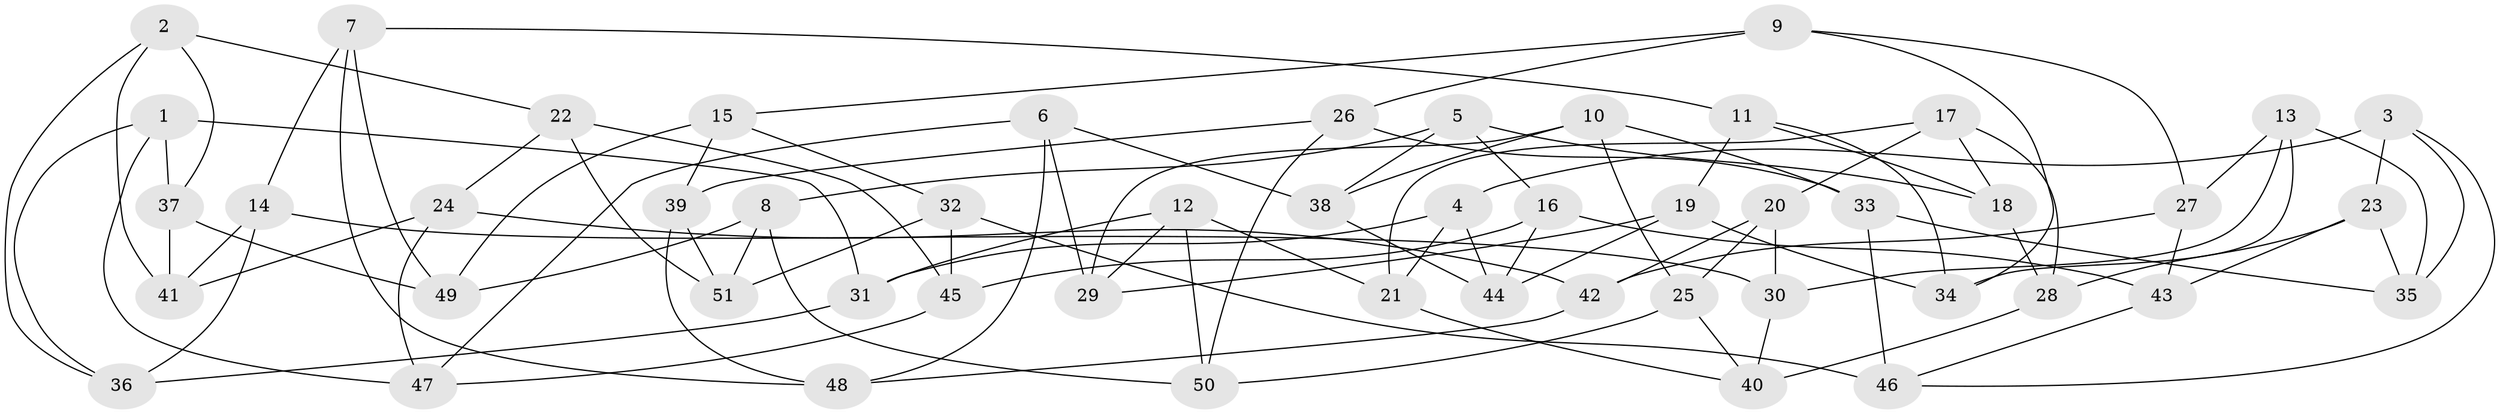 // coarse degree distribution, {4: 0.25, 3: 0.25, 2: 0.2, 5: 0.05, 6: 0.15, 7: 0.05, 9: 0.05}
// Generated by graph-tools (version 1.1) at 2025/03/03/04/25 22:03:34]
// undirected, 51 vertices, 102 edges
graph export_dot {
graph [start="1"]
  node [color=gray90,style=filled];
  1;
  2;
  3;
  4;
  5;
  6;
  7;
  8;
  9;
  10;
  11;
  12;
  13;
  14;
  15;
  16;
  17;
  18;
  19;
  20;
  21;
  22;
  23;
  24;
  25;
  26;
  27;
  28;
  29;
  30;
  31;
  32;
  33;
  34;
  35;
  36;
  37;
  38;
  39;
  40;
  41;
  42;
  43;
  44;
  45;
  46;
  47;
  48;
  49;
  50;
  51;
  1 -- 37;
  1 -- 31;
  1 -- 47;
  1 -- 36;
  2 -- 22;
  2 -- 37;
  2 -- 36;
  2 -- 41;
  3 -- 4;
  3 -- 46;
  3 -- 23;
  3 -- 35;
  4 -- 44;
  4 -- 31;
  4 -- 21;
  5 -- 18;
  5 -- 8;
  5 -- 38;
  5 -- 16;
  6 -- 47;
  6 -- 48;
  6 -- 29;
  6 -- 38;
  7 -- 49;
  7 -- 14;
  7 -- 11;
  7 -- 48;
  8 -- 49;
  8 -- 50;
  8 -- 51;
  9 -- 34;
  9 -- 27;
  9 -- 26;
  9 -- 15;
  10 -- 25;
  10 -- 38;
  10 -- 29;
  10 -- 33;
  11 -- 18;
  11 -- 19;
  11 -- 34;
  12 -- 29;
  12 -- 21;
  12 -- 31;
  12 -- 50;
  13 -- 35;
  13 -- 30;
  13 -- 34;
  13 -- 27;
  14 -- 41;
  14 -- 36;
  14 -- 30;
  15 -- 49;
  15 -- 32;
  15 -- 39;
  16 -- 45;
  16 -- 43;
  16 -- 44;
  17 -- 18;
  17 -- 21;
  17 -- 20;
  17 -- 28;
  18 -- 28;
  19 -- 44;
  19 -- 29;
  19 -- 34;
  20 -- 42;
  20 -- 30;
  20 -- 25;
  21 -- 40;
  22 -- 51;
  22 -- 45;
  22 -- 24;
  23 -- 28;
  23 -- 35;
  23 -- 43;
  24 -- 42;
  24 -- 47;
  24 -- 41;
  25 -- 50;
  25 -- 40;
  26 -- 33;
  26 -- 39;
  26 -- 50;
  27 -- 43;
  27 -- 42;
  28 -- 40;
  30 -- 40;
  31 -- 36;
  32 -- 46;
  32 -- 51;
  32 -- 45;
  33 -- 46;
  33 -- 35;
  37 -- 49;
  37 -- 41;
  38 -- 44;
  39 -- 48;
  39 -- 51;
  42 -- 48;
  43 -- 46;
  45 -- 47;
}
